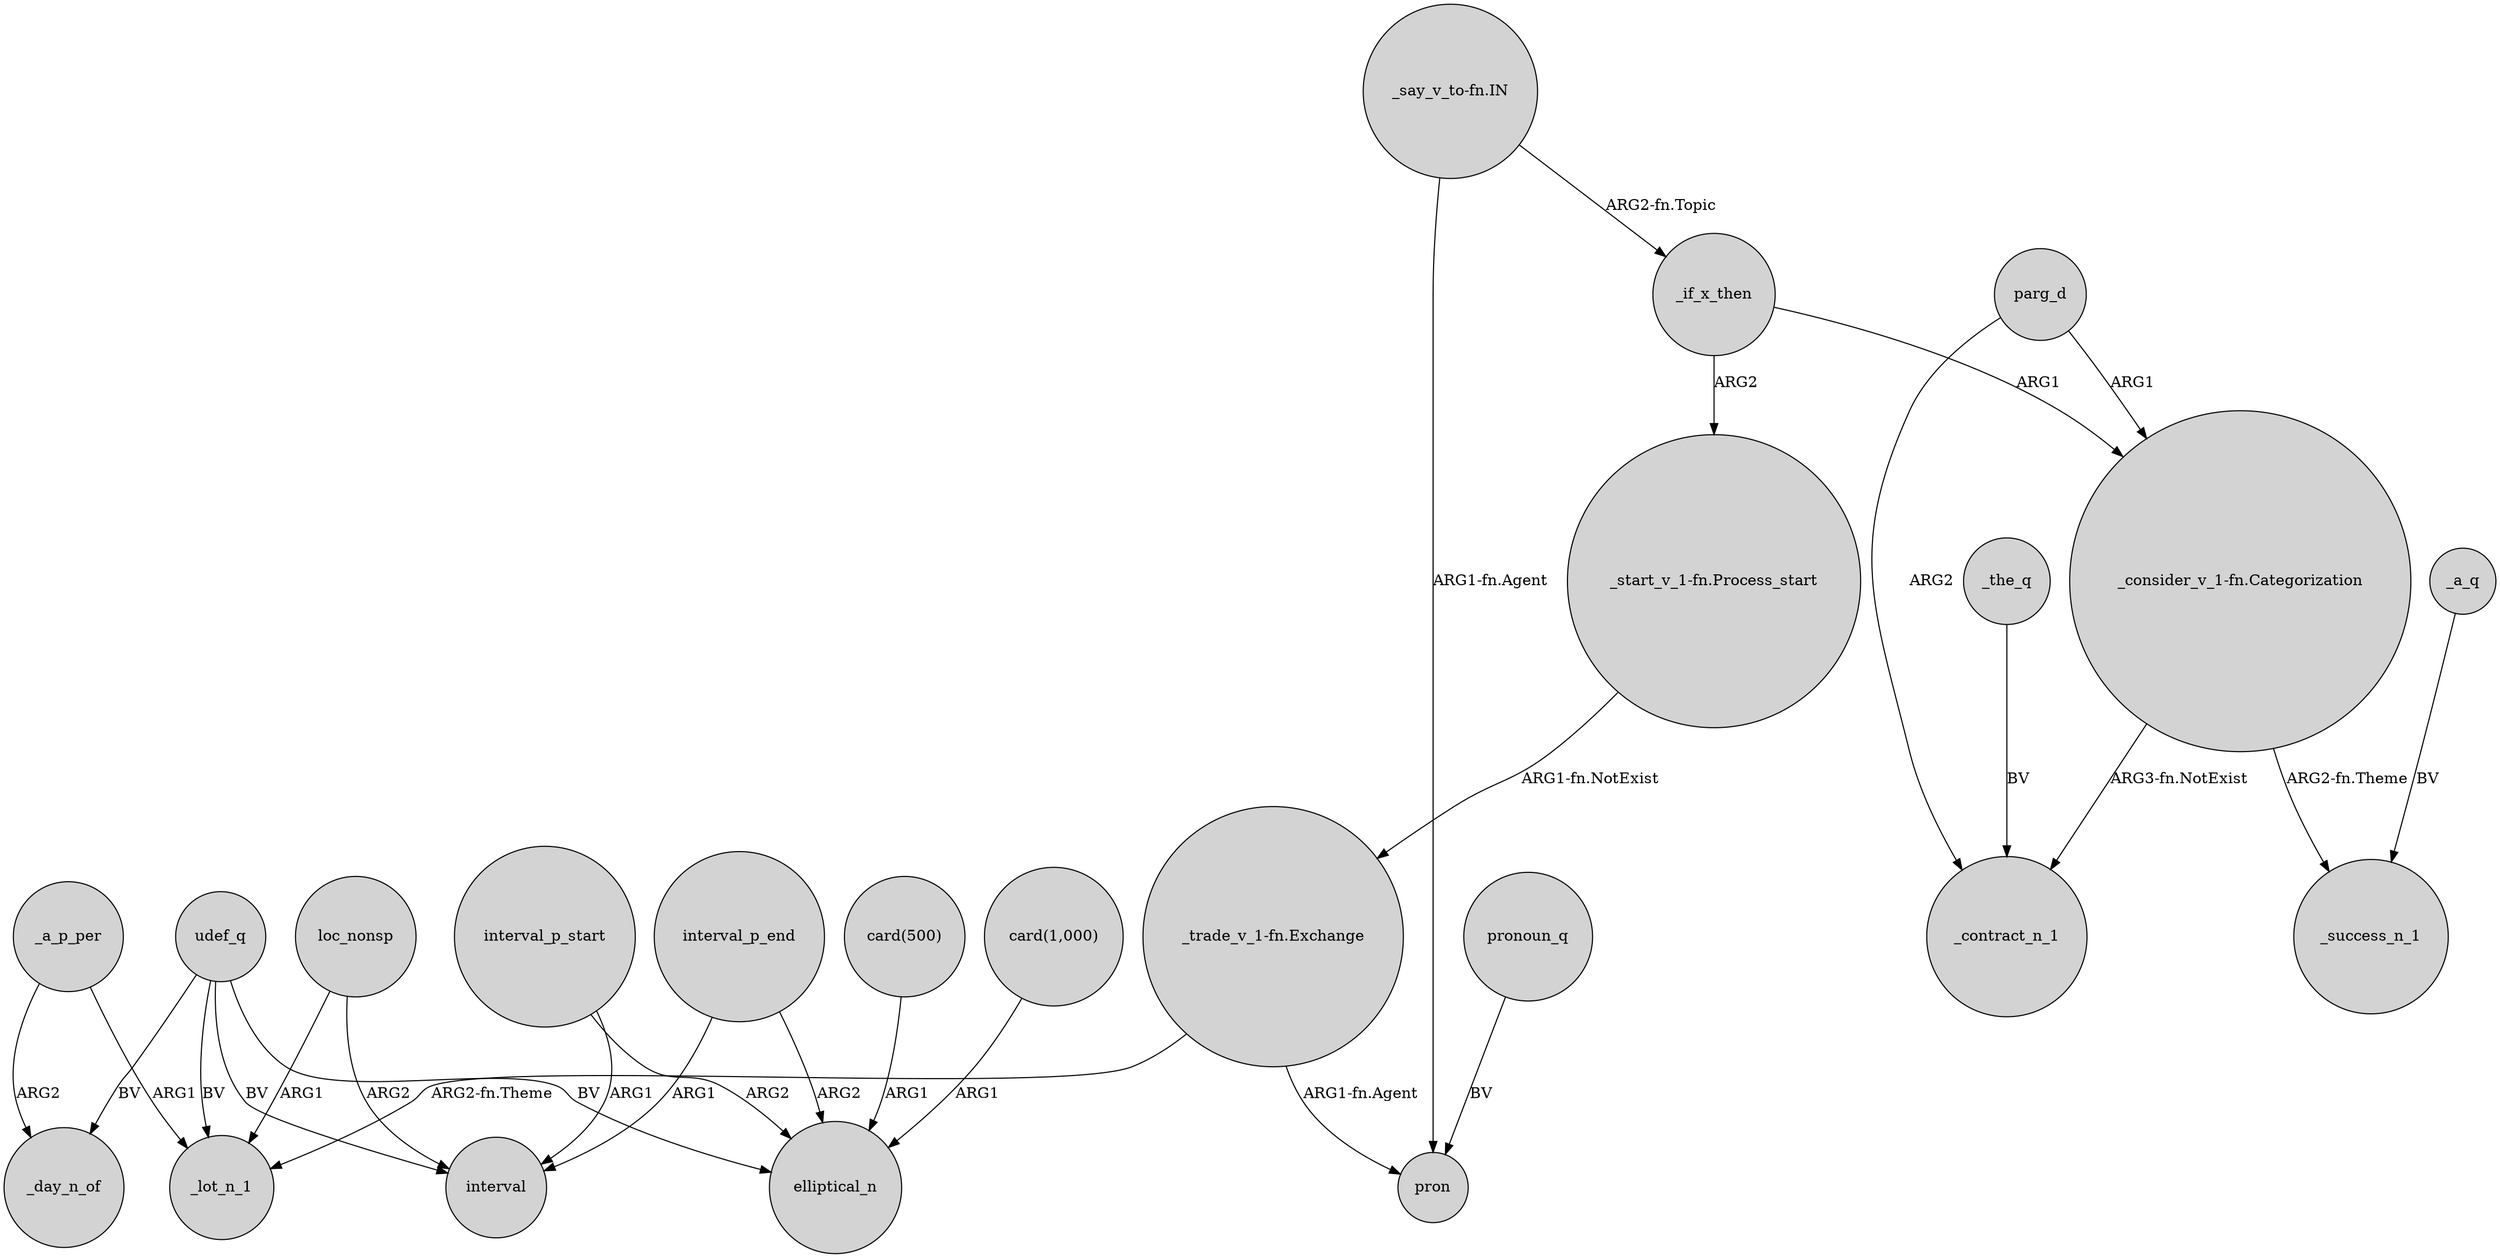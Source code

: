 digraph {
	node [shape=circle style=filled]
	_if_x_then -> "_start_v_1-fn.Process_start" [label=ARG2]
	loc_nonsp -> interval [label=ARG2]
	"_say_v_to-fn.IN" -> _if_x_then [label="ARG2-fn.Topic"]
	udef_q -> elliptical_n [label=BV]
	_a_p_per -> _day_n_of [label=ARG2]
	_if_x_then -> "_consider_v_1-fn.Categorization" [label=ARG1]
	_a_p_per -> _lot_n_1 [label=ARG1]
	parg_d -> "_consider_v_1-fn.Categorization" [label=ARG1]
	interval_p_end -> elliptical_n [label=ARG2]
	"_start_v_1-fn.Process_start" -> "_trade_v_1-fn.Exchange" [label="ARG1-fn.NotExist"]
	udef_q -> _day_n_of [label=BV]
	"_consider_v_1-fn.Categorization" -> _contract_n_1 [label="ARG3-fn.NotExist"]
	interval_p_start -> elliptical_n [label=ARG2]
	loc_nonsp -> _lot_n_1 [label=ARG1]
	"_trade_v_1-fn.Exchange" -> _lot_n_1 [label="ARG2-fn.Theme"]
	pronoun_q -> pron [label=BV]
	_the_q -> _contract_n_1 [label=BV]
	"_trade_v_1-fn.Exchange" -> pron [label="ARG1-fn.Agent"]
	interval_p_start -> interval [label=ARG1]
	parg_d -> _contract_n_1 [label=ARG2]
	_a_q -> _success_n_1 [label=BV]
	"_consider_v_1-fn.Categorization" -> _success_n_1 [label="ARG2-fn.Theme"]
	"_say_v_to-fn.IN" -> pron [label="ARG1-fn.Agent"]
	interval_p_end -> interval [label=ARG1]
	"card(500)" -> elliptical_n [label=ARG1]
	"card(1,000)" -> elliptical_n [label=ARG1]
	udef_q -> _lot_n_1 [label=BV]
	udef_q -> interval [label=BV]
}
